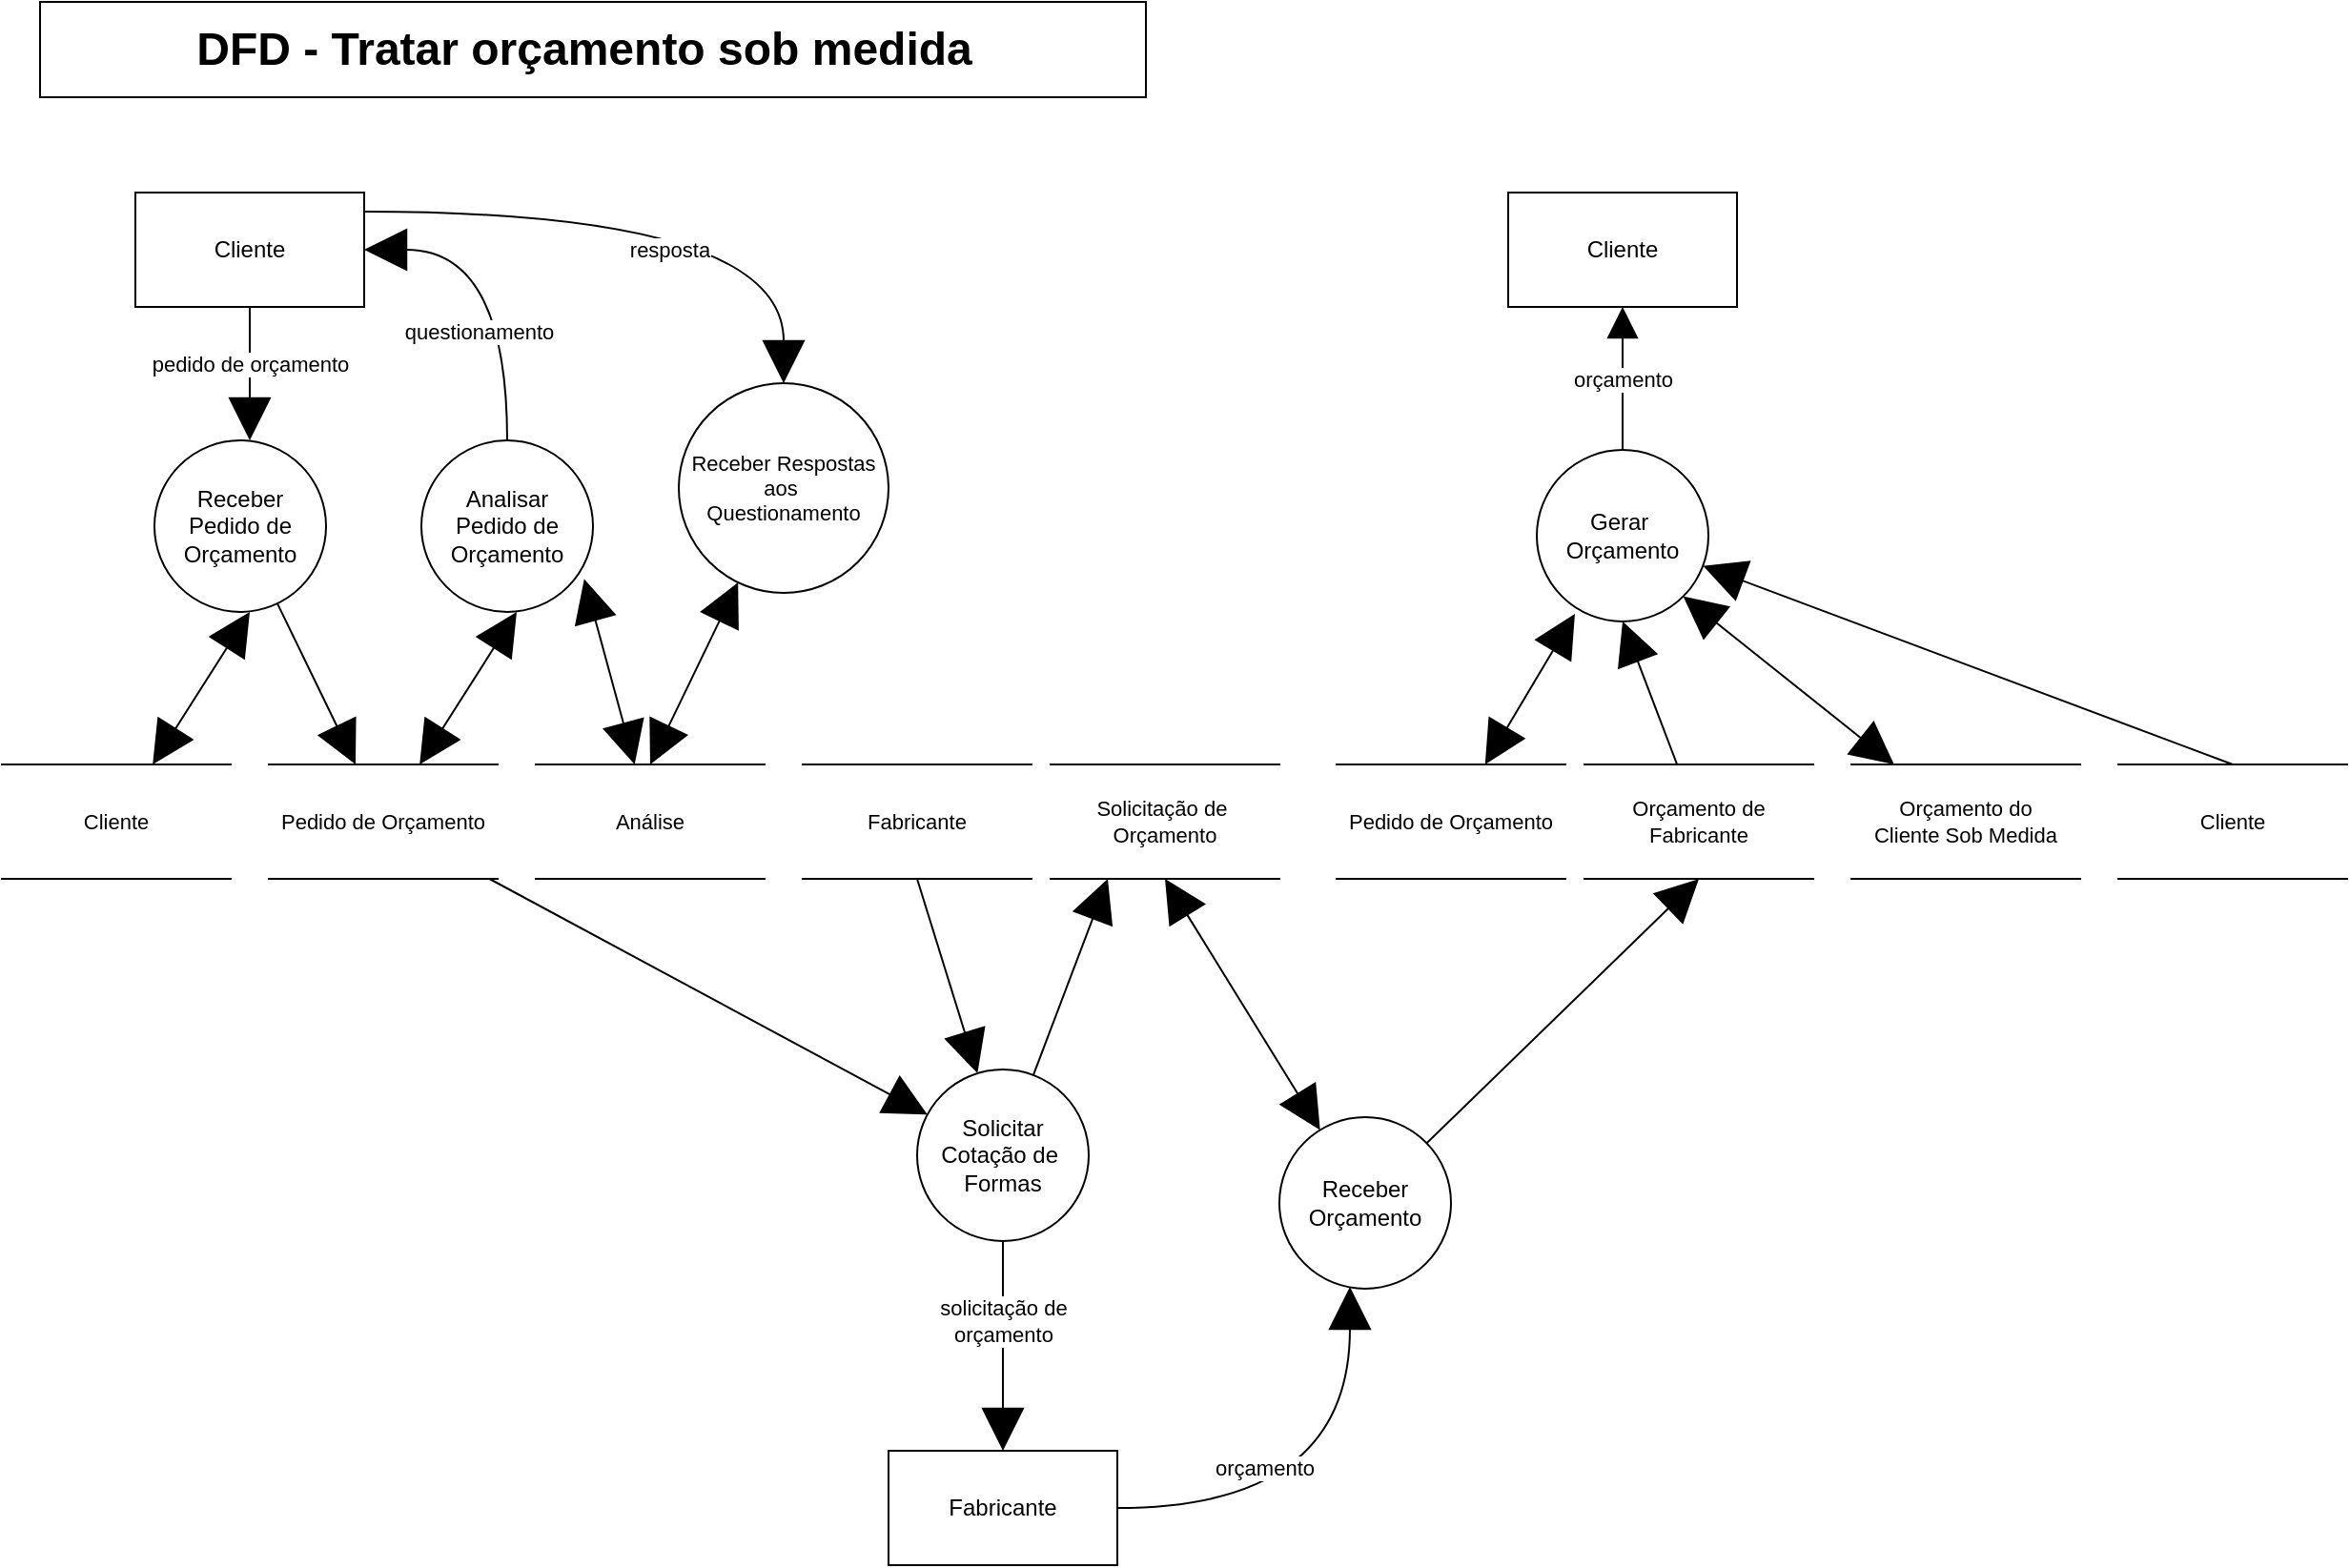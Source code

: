 <mxfile version="14.6.13" type="device"><diagram id="NdImHaDpz5gHQlyKWI2f" name="Página-1"><mxGraphModel dx="1603" dy="680" grid="1" gridSize="10" guides="1" tooltips="1" connect="1" arrows="1" fold="1" page="1" pageScale="1" pageWidth="827" pageHeight="1169" math="0" shadow="0"><root><mxCell id="0"/><mxCell id="1" parent="0"/><mxCell id="Gn0MKMVCV-31x2xnoKiZ-2" value="Receber&lt;br&gt;Pedido de&lt;br&gt;Orçamento" style="ellipse;whiteSpace=wrap;html=1;aspect=fixed;" parent="1" vertex="1"><mxGeometry x="60" y="230" width="90" height="90" as="geometry"/></mxCell><mxCell id="Gn0MKMVCV-31x2xnoKiZ-8" value="questionamento" style="edgeStyle=orthogonalEdgeStyle;rounded=0;orthogonalLoop=1;jettySize=auto;html=1;entryX=1;entryY=0.5;entryDx=0;entryDy=0;exitX=0.5;exitY=0;exitDx=0;exitDy=0;curved=1;endArrow=block;endFill=1;endSize=20;startSize=20;" parent="1" source="Gn0MKMVCV-31x2xnoKiZ-3" target="Gn0MKMVCV-31x2xnoKiZ-5" edge="1"><mxGeometry x="-0.351" y="15" relative="1" as="geometry"><mxPoint as="offset"/></mxGeometry></mxCell><mxCell id="Gn0MKMVCV-31x2xnoKiZ-3" value="Analisar&lt;br&gt;Pedido de&lt;br&gt;Orçamento" style="ellipse;whiteSpace=wrap;html=1;aspect=fixed;" parent="1" vertex="1"><mxGeometry x="200" y="230" width="90" height="90" as="geometry"/></mxCell><mxCell id="Gn0MKMVCV-31x2xnoKiZ-21" style="edgeStyle=none;rounded=0;orthogonalLoop=1;jettySize=auto;html=1;entryX=0.5;entryY=0;entryDx=0;entryDy=0;endArrow=block;endFill=1;fontSize=11;startArrow=block;startFill=1;endSize=20;startSize=20;" parent="1" source="Gn0MKMVCV-31x2xnoKiZ-4" target="Gn0MKMVCV-31x2xnoKiZ-12" edge="1"><mxGeometry relative="1" as="geometry"/></mxCell><mxCell id="Gn0MKMVCV-31x2xnoKiZ-4" value="Receber Respostas aos&amp;nbsp;&lt;br style=&quot;font-size: 11px&quot;&gt;Questionamento" style="ellipse;whiteSpace=wrap;html=1;aspect=fixed;fontSize=11;" parent="1" vertex="1"><mxGeometry x="335" y="200" width="110" height="110" as="geometry"/></mxCell><mxCell id="Gn0MKMVCV-31x2xnoKiZ-19" value="resposta" style="edgeStyle=orthogonalEdgeStyle;rounded=0;orthogonalLoop=1;jettySize=auto;html=1;entryX=0.5;entryY=0;entryDx=0;entryDy=0;endArrow=block;endFill=1;fontSize=11;curved=1;endSize=20;startSize=20;" parent="1" source="Gn0MKMVCV-31x2xnoKiZ-5" target="Gn0MKMVCV-31x2xnoKiZ-4" edge="1"><mxGeometry x="0.032" y="-20" relative="1" as="geometry"><Array as="points"><mxPoint x="390" y="110"/></Array><mxPoint as="offset"/></mxGeometry></mxCell><mxCell id="Gn0MKMVCV-31x2xnoKiZ-5" value="Cliente" style="rounded=0;whiteSpace=wrap;html=1;" parent="1" vertex="1"><mxGeometry x="50" y="100" width="120" height="60" as="geometry"/></mxCell><mxCell id="Gn0MKMVCV-31x2xnoKiZ-6" value="Cliente" style="rounded=0;whiteSpace=wrap;html=1;" parent="1" vertex="1"><mxGeometry x="770" y="100" width="120" height="60" as="geometry"/></mxCell><mxCell id="Gn0MKMVCV-31x2xnoKiZ-10" value="Cliente" style="shape=partialRectangle;whiteSpace=wrap;html=1;left=0;right=0;fillColor=none;fontSize=11;" parent="1" vertex="1"><mxGeometry x="-20" y="400" width="120" height="60" as="geometry"/></mxCell><mxCell id="Gn0MKMVCV-31x2xnoKiZ-35" style="edgeStyle=none;rounded=0;orthogonalLoop=1;jettySize=auto;html=1;startArrow=none;startFill=0;endArrow=block;endFill=1;fontSize=11;strokeWidth=1;endSize=20;startSize=20;" parent="1" source="Gn0MKMVCV-31x2xnoKiZ-11" target="Gn0MKMVCV-31x2xnoKiZ-31" edge="1"><mxGeometry relative="1" as="geometry"/></mxCell><mxCell id="Gn0MKMVCV-31x2xnoKiZ-40" style="rounded=0;orthogonalLoop=1;jettySize=auto;html=1;entryX=0.222;entryY=0.956;entryDx=0;entryDy=0;startArrow=block;startFill=1;endArrow=block;endFill=1;fontSize=11;strokeWidth=1;endSize=20;startSize=20;entryPerimeter=0;" parent="1" source="auRCXIofF_iaID5nRFtg-1" target="Gn0MKMVCV-31x2xnoKiZ-22" edge="1"><mxGeometry relative="1" as="geometry"/></mxCell><mxCell id="Gn0MKMVCV-31x2xnoKiZ-11" value="Pedido de Orçamento" style="shape=partialRectangle;whiteSpace=wrap;html=1;left=0;right=0;fillColor=none;fontSize=11;" parent="1" vertex="1"><mxGeometry x="120" y="400" width="120" height="60" as="geometry"/></mxCell><mxCell id="Gn0MKMVCV-31x2xnoKiZ-12" value="Análise" style="shape=partialRectangle;whiteSpace=wrap;html=1;left=0;right=0;fillColor=none;fontSize=11;" parent="1" vertex="1"><mxGeometry x="260" y="400" width="120" height="60" as="geometry"/></mxCell><mxCell id="Gn0MKMVCV-31x2xnoKiZ-13" value="&lt;font style=&quot;font-size: 11px&quot;&gt;Fabricante&lt;/font&gt;" style="shape=partialRectangle;whiteSpace=wrap;html=1;left=0;right=0;fillColor=none;fontSize=11;" parent="1" vertex="1"><mxGeometry x="400" y="400" width="120" height="60" as="geometry"/></mxCell><mxCell id="Gn0MKMVCV-31x2xnoKiZ-27" value="orçamento" style="edgeStyle=none;rounded=0;orthogonalLoop=1;jettySize=auto;html=1;entryX=0.5;entryY=1;entryDx=0;entryDy=0;endArrow=block;endFill=1;fontSize=11;strokeWidth=1;endSize=14;startSize=14;" parent="1" source="Gn0MKMVCV-31x2xnoKiZ-22" target="Gn0MKMVCV-31x2xnoKiZ-6" edge="1"><mxGeometry relative="1" as="geometry"/></mxCell><mxCell id="Gn0MKMVCV-31x2xnoKiZ-28" style="edgeStyle=none;rounded=0;orthogonalLoop=1;jettySize=auto;html=1;entryX=0.5;entryY=0;entryDx=0;entryDy=0;endArrow=none;endFill=0;fontSize=11;startArrow=block;startFill=1;strokeWidth=1;endSize=20;startSize=20;" parent="1" source="Gn0MKMVCV-31x2xnoKiZ-22" target="Gn0MKMVCV-31x2xnoKiZ-25" edge="1"><mxGeometry relative="1" as="geometry"/></mxCell><mxCell id="Gn0MKMVCV-31x2xnoKiZ-22" value="Gerar&amp;nbsp;&lt;br&gt;Orçamento" style="ellipse;whiteSpace=wrap;html=1;aspect=fixed;" parent="1" vertex="1"><mxGeometry x="785" y="235" width="90" height="90" as="geometry"/></mxCell><mxCell id="Gn0MKMVCV-31x2xnoKiZ-23" value="Solicitação de&amp;nbsp;&lt;br&gt;Orçamento" style="shape=partialRectangle;whiteSpace=wrap;html=1;left=0;right=0;fillColor=none;fontSize=11;" parent="1" vertex="1"><mxGeometry x="530" y="400" width="120" height="60" as="geometry"/></mxCell><mxCell id="Gn0MKMVCV-31x2xnoKiZ-26" style="edgeStyle=none;rounded=0;orthogonalLoop=1;jettySize=auto;html=1;entryX=0.5;entryY=1;entryDx=0;entryDy=0;endArrow=block;endFill=1;fontSize=11;strokeWidth=1;endSize=20;startSize=20;" parent="1" source="Gn0MKMVCV-31x2xnoKiZ-24" target="Gn0MKMVCV-31x2xnoKiZ-22" edge="1"><mxGeometry relative="1" as="geometry"/></mxCell><mxCell id="Gn0MKMVCV-31x2xnoKiZ-24" value="Orçamento de&lt;br&gt;Fabricante" style="shape=partialRectangle;whiteSpace=wrap;html=1;left=0;right=0;fillColor=none;fontSize=11;" parent="1" vertex="1"><mxGeometry x="810" y="400" width="120" height="60" as="geometry"/></mxCell><mxCell id="Gn0MKMVCV-31x2xnoKiZ-25" value="Cliente" style="shape=partialRectangle;whiteSpace=wrap;html=1;left=0;right=0;fillColor=none;fontSize=11;" parent="1" vertex="1"><mxGeometry x="1090" y="400" width="120" height="60" as="geometry"/></mxCell><mxCell id="Gn0MKMVCV-31x2xnoKiZ-34" style="edgeStyle=none;rounded=0;orthogonalLoop=1;jettySize=auto;html=1;entryX=0.5;entryY=1;entryDx=0;entryDy=0;startArrow=block;startFill=1;endArrow=none;endFill=0;fontSize=11;strokeWidth=1;endSize=20;startSize=20;" parent="1" source="Gn0MKMVCV-31x2xnoKiZ-31" target="Gn0MKMVCV-31x2xnoKiZ-13" edge="1"><mxGeometry relative="1" as="geometry"/></mxCell><mxCell id="Gn0MKMVCV-31x2xnoKiZ-38" style="edgeStyle=none;rounded=0;orthogonalLoop=1;jettySize=auto;html=1;startArrow=none;startFill=0;endArrow=block;endFill=1;fontSize=11;strokeWidth=1;endSize=20;startSize=20;" parent="1" source="Gn0MKMVCV-31x2xnoKiZ-31" target="Gn0MKMVCV-31x2xnoKiZ-37" edge="1"><mxGeometry relative="1" as="geometry"/></mxCell><mxCell id="Gn0MKMVCV-31x2xnoKiZ-47" value="solicitação de &lt;br&gt;orçamento" style="edgeLabel;html=1;align=center;verticalAlign=middle;resizable=0;points=[];fontSize=11;" parent="Gn0MKMVCV-31x2xnoKiZ-38" vertex="1" connectable="0"><mxGeometry x="-0.429" y="4" relative="1" as="geometry"><mxPoint x="-4" y="10" as="offset"/></mxGeometry></mxCell><mxCell id="Gn0MKMVCV-31x2xnoKiZ-43" style="edgeStyle=none;rounded=0;orthogonalLoop=1;jettySize=auto;html=1;entryX=0.25;entryY=1;entryDx=0;entryDy=0;startArrow=none;startFill=0;endArrow=block;endFill=1;fontSize=11;strokeWidth=1;endSize=20;startSize=20;" parent="1" source="Gn0MKMVCV-31x2xnoKiZ-31" target="Gn0MKMVCV-31x2xnoKiZ-23" edge="1"><mxGeometry relative="1" as="geometry"/></mxCell><mxCell id="Gn0MKMVCV-31x2xnoKiZ-31" value="Solicitar&lt;br&gt;Cotação de&amp;nbsp;&lt;br&gt;Formas" style="ellipse;whiteSpace=wrap;html=1;aspect=fixed;" parent="1" vertex="1"><mxGeometry x="460" y="560" width="90" height="90" as="geometry"/></mxCell><mxCell id="Gn0MKMVCV-31x2xnoKiZ-33" style="edgeStyle=none;rounded=0;orthogonalLoop=1;jettySize=auto;html=1;entryX=0.5;entryY=1;entryDx=0;entryDy=0;startArrow=block;startFill=1;endArrow=block;endFill=1;fontSize=11;strokeWidth=1;endSize=20;startSize=20;" parent="1" source="Gn0MKMVCV-31x2xnoKiZ-32" target="Gn0MKMVCV-31x2xnoKiZ-23" edge="1"><mxGeometry relative="1" as="geometry"/></mxCell><mxCell id="Gn0MKMVCV-31x2xnoKiZ-36" style="edgeStyle=none;rounded=0;orthogonalLoop=1;jettySize=auto;html=1;entryX=0.5;entryY=1;entryDx=0;entryDy=0;startArrow=none;startFill=0;endArrow=block;endFill=1;fontSize=11;strokeWidth=1;endSize=20;startSize=20;" parent="1" source="Gn0MKMVCV-31x2xnoKiZ-32" target="Gn0MKMVCV-31x2xnoKiZ-24" edge="1"><mxGeometry relative="1" as="geometry"/></mxCell><mxCell id="Gn0MKMVCV-31x2xnoKiZ-32" value="Receber Orçamento" style="ellipse;whiteSpace=wrap;html=1;aspect=fixed;" parent="1" vertex="1"><mxGeometry x="650" y="585" width="90" height="90" as="geometry"/></mxCell><mxCell id="Gn0MKMVCV-31x2xnoKiZ-39" style="edgeStyle=orthogonalEdgeStyle;rounded=0;orthogonalLoop=1;jettySize=auto;html=1;entryX=0.411;entryY=0.989;entryDx=0;entryDy=0;entryPerimeter=0;startArrow=none;startFill=0;endArrow=block;endFill=1;fontSize=11;curved=1;strokeWidth=1;endSize=20;startSize=20;" parent="1" source="Gn0MKMVCV-31x2xnoKiZ-37" target="Gn0MKMVCV-31x2xnoKiZ-32" edge="1"><mxGeometry relative="1" as="geometry"/></mxCell><mxCell id="Gn0MKMVCV-31x2xnoKiZ-49" value="orçamento" style="edgeLabel;html=1;align=center;verticalAlign=middle;resizable=0;points=[];fontSize=11;" parent="Gn0MKMVCV-31x2xnoKiZ-39" vertex="1" connectable="0"><mxGeometry x="-0.358" y="21" relative="1" as="geometry"><mxPoint as="offset"/></mxGeometry></mxCell><mxCell id="Gn0MKMVCV-31x2xnoKiZ-37" value="Fabricante" style="rounded=0;whiteSpace=wrap;html=1;" parent="1" vertex="1"><mxGeometry x="445" y="760" width="120" height="60" as="geometry"/></mxCell><mxCell id="Gn0MKMVCV-31x2xnoKiZ-42" style="edgeStyle=none;rounded=0;orthogonalLoop=1;jettySize=auto;html=1;entryX=1;entryY=1;entryDx=0;entryDy=0;startArrow=block;startFill=1;endArrow=block;endFill=1;fontSize=11;strokeWidth=1;endSize=20;startSize=20;" parent="1" source="Gn0MKMVCV-31x2xnoKiZ-41" target="Gn0MKMVCV-31x2xnoKiZ-22" edge="1"><mxGeometry relative="1" as="geometry"/></mxCell><mxCell id="Gn0MKMVCV-31x2xnoKiZ-41" value="Orçamento do&lt;br&gt;Cliente Sob Medida" style="shape=partialRectangle;whiteSpace=wrap;html=1;left=0;right=0;fillColor=none;fontSize=11;" parent="1" vertex="1"><mxGeometry x="950" y="400" width="120" height="60" as="geometry"/></mxCell><mxCell id="Gn0MKMVCV-31x2xnoKiZ-50" style="rounded=0;orthogonalLoop=1;jettySize=auto;html=1;endArrow=block;endFill=1;fontSize=11;strokeWidth=1;endSize=20;startSize=20;startArrow=block;startFill=1;" parent="1" target="Gn0MKMVCV-31x2xnoKiZ-10" edge="1"><mxGeometry relative="1" as="geometry"><mxPoint x="110" y="320" as="sourcePoint"/><mxPoint x="110" y="380" as="targetPoint"/></mxGeometry></mxCell><mxCell id="Gn0MKMVCV-31x2xnoKiZ-51" value="pedido de orçamento" style="edgeStyle=elbowEdgeStyle;rounded=0;orthogonalLoop=1;jettySize=auto;html=1;endArrow=block;endFill=1;strokeWidth=1;endSize=20;startSize=20;" parent="1" edge="1"><mxGeometry x="-0.143" relative="1" as="geometry"><mxPoint x="110" y="160" as="sourcePoint"/><mxPoint x="110" y="230" as="targetPoint"/><mxPoint as="offset"/></mxGeometry></mxCell><mxCell id="Gn0MKMVCV-31x2xnoKiZ-52" style="rounded=0;orthogonalLoop=1;jettySize=auto;html=1;endArrow=block;endFill=1;fontSize=11;strokeWidth=1;endSize=20;startSize=20;" parent="1" source="Gn0MKMVCV-31x2xnoKiZ-2" target="Gn0MKMVCV-31x2xnoKiZ-11" edge="1"><mxGeometry relative="1" as="geometry"><mxPoint x="142.551" y="306.071" as="sourcePoint"/><mxPoint x="220" y="380" as="targetPoint"/></mxGeometry></mxCell><mxCell id="Gn0MKMVCV-31x2xnoKiZ-53" style="edgeStyle=none;rounded=0;orthogonalLoop=1;jettySize=auto;html=1;endArrow=block;endFill=1;fontSize=11;startArrow=block;startFill=1;strokeWidth=1;endSize=20;startSize=20;" parent="1" target="Gn0MKMVCV-31x2xnoKiZ-11" edge="1"><mxGeometry relative="1" as="geometry"><mxPoint x="250" y="320" as="sourcePoint"/><mxPoint x="250" y="380" as="targetPoint"/></mxGeometry></mxCell><mxCell id="Gn0MKMVCV-31x2xnoKiZ-54" style="rounded=0;orthogonalLoop=1;jettySize=auto;html=1;endArrow=block;endFill=1;fontSize=11;strokeWidth=1;endSize=20;startSize=20;startArrow=block;startFill=1;" parent="1" target="Gn0MKMVCV-31x2xnoKiZ-12" edge="1"><mxGeometry relative="1" as="geometry"><mxPoint x="285.403" y="302.778" as="sourcePoint"/><mxPoint x="380" y="377" as="targetPoint"/></mxGeometry></mxCell><mxCell id="_w_7P1uuyq-TTmT1E0hQ-1" value="" style="rounded=0;whiteSpace=wrap;html=1;" parent="1" vertex="1"><mxGeometry width="580" height="50" as="geometry"/></mxCell><mxCell id="_w_7P1uuyq-TTmT1E0hQ-2" value="DFD - Tratar orçamento sob medida" style="text;strokeColor=none;fillColor=none;html=1;fontSize=24;fontStyle=1;verticalAlign=middle;align=center;" parent="1" vertex="1"><mxGeometry y="5" width="570" height="40" as="geometry"/></mxCell><mxCell id="auRCXIofF_iaID5nRFtg-1" value="Pedido de Orçamento" style="shape=partialRectangle;whiteSpace=wrap;html=1;left=0;right=0;fillColor=none;fontSize=11;" parent="1" vertex="1"><mxGeometry x="680" y="400" width="120" height="60" as="geometry"/></mxCell></root></mxGraphModel></diagram></mxfile>